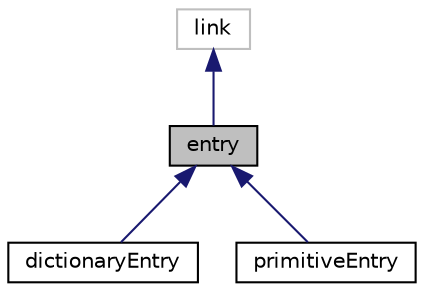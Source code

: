 digraph "entry"
{
  bgcolor="transparent";
  edge [fontname="Helvetica",fontsize="10",labelfontname="Helvetica",labelfontsize="10"];
  node [fontname="Helvetica",fontsize="10",shape=record];
  Node0 [label="entry",height=0.2,width=0.4,color="black", fillcolor="grey75", style="filled", fontcolor="black"];
  Node1 -> Node0 [dir="back",color="midnightblue",fontsize="10",style="solid",fontname="Helvetica"];
  Node1 [label="link",height=0.2,width=0.4,color="grey75"];
  Node0 -> Node2 [dir="back",color="midnightblue",fontsize="10",style="solid",fontname="Helvetica"];
  Node2 [label="dictionaryEntry",height=0.2,width=0.4,color="black",URL="$a27133.html",tooltip="A keyword and a list of tokens is a &#39;dictionaryEntry&#39;. "];
  Node0 -> Node3 [dir="back",color="midnightblue",fontsize="10",style="solid",fontname="Helvetica"];
  Node3 [label="primitiveEntry",height=0.2,width=0.4,color="black",URL="$a27177.html",tooltip="A keyword and a list of tokens is a &#39;primitiveEntry&#39;. An primitiveEntry can be read, written and printed, and the types and values of its tokens analysed. "];
}
